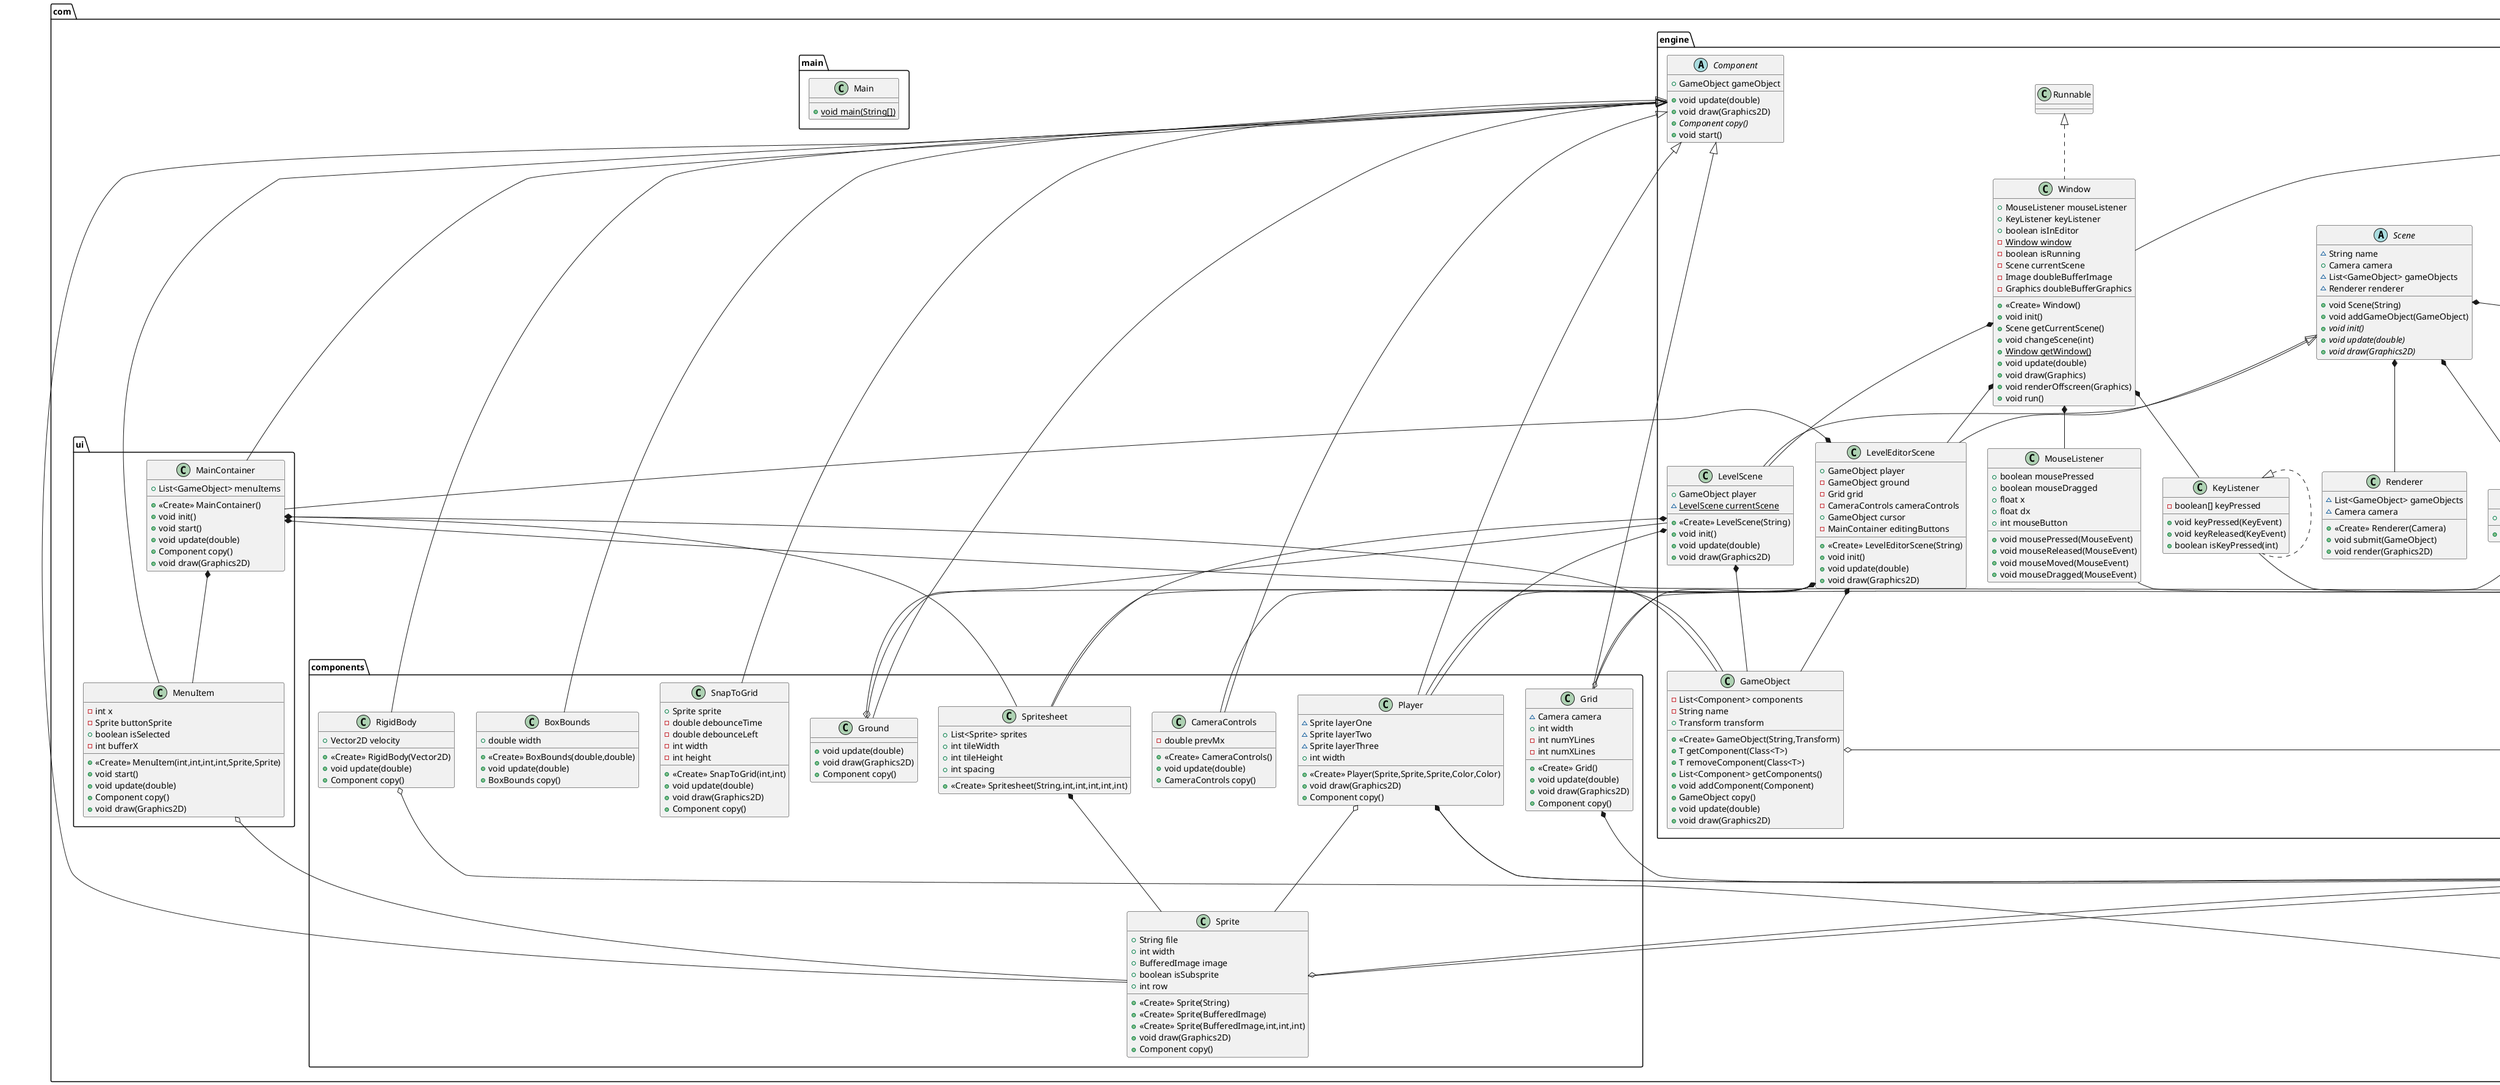 @startuml
class com.engine.Camera {
+ Vector2D position
+ <<Create>> Camera(Vector2D)
}
abstract class com.engine.Component {
+ GameObject gameObject
+ void update(double)
+ void draw(Graphics2D)
+ {abstract}Component copy()
+ void start()
}
class com.util.AssetPool {
~ {static} Map<String,Sprite> sprites
+ {static} boolean hasSprite(String)
+ {static} Sprite getSprite(String)
+ {static} void addSprite(String,Sprite)
}
class com.util.Vector2D {
+ double x
+ <<Create>> Vector2D(double,double)
+ <<Create>> Vector2D()
+ Vector2D copy()
}
abstract class com.engine.Scene {
~ String name
+ Camera camera
~ List<GameObject> gameObjects
~ Renderer renderer
+ void Scene(String)
+ void addGameObject(GameObject)
+ {abstract}void init()
+ {abstract}void update(double)
+ {abstract}void draw(Graphics2D)
}
class com.util.Constants {
+ {static} int SCREEN_WIDTH
+ {static} int SCREEN_HEIGHT
+ {static} String SCREEN_TITLE
+ {static} int PLAYER_HEIGHT
+ {static} int PLAYER_WIDTH
+ {static} int GROUND_Y
+ {static} int CAMERA_OFFSET_X
+ {static} int CAMERA_OFFSET_Y
+ {static} int CAMERA_OFFSET_GROUND_Y
+ {static} double GRAVITY
+ {static} double TERMINAL_VELOCITY
+ {static} int TILE_HEIGHT
+ {static} int TILE_WIDTH
+ {static} int BUTTON_OFFSET_X
+ {static} int BUTTON_OFFSET_Y
+ {static} int BUTTON_SPACING_HZ
+ {static} int BUTTON_SPACING_VT
+ {static} int BUTTON_HEIGHT
+ {static} int BUTTON_WIDTH
}
class com.engine.LevelEditorScene {
+ GameObject player
- GameObject ground
- Grid grid
- CameraControls cameraControls
+ GameObject cursor
- MainContainer editingButtons
+ <<Create>> LevelEditorScene(String)
+ void init()
+ void update(double)
+ void draw(Graphics2D)
}
class com.components.RigidBody {
+ Vector2D velocity
+ <<Create>> RigidBody(Vector2D)
+ void update(double)
+ Component copy()
}
class com.engine.KeyListener {
- boolean[] keyPressed
+ void keyPressed(KeyEvent)
+ void keyReleased(KeyEvent)
+ boolean isKeyPressed(int)
}
class com.components.CameraControls {
- double prevMx
+ <<Create>> CameraControls()
+ void update(double)
+ CameraControls copy()
}
class com.util.Time {
+ {static} double timeStarted
+ {static} double getTime()
}
class com.engine.LevelScene {
+ GameObject player
~ {static} LevelScene currentScene
+ <<Create>> LevelScene(String)
+ void init()
+ void update(double)
+ void draw(Graphics2D)
}
class com.components.Grid {
~ Camera camera
+ int width
- int numYLines
- int numXLines
+ <<Create>> Grid()
+ void update(double)
+ void draw(Graphics2D)
+ Component copy()
}
class com.main.Main {
+ {static} void main(String[])
}
class com.ui.MainContainer {
+ List<GameObject> menuItems
+ <<Create>> MainContainer()
+ void init()
+ void start()
+ void update(double)
+ Component copy()
+ void draw(Graphics2D)
}
class com.components.Spritesheet {
+ List<Sprite> sprites
+ int tileWidth
+ int tileHeight
+ int spacing
+ <<Create>> Spritesheet(String,int,int,int,int,int)
}
class com.engine.GameObject {
- List<Component> components
- String name
+ Transform transform
+ <<Create>> GameObject(String,Transform)
+ T getComponent(Class<T>)
+ T removeComponent(Class<T>)
+ List<Component> getComponents()
+ void addComponent(Component)
+ GameObject copy()
+ void update(double)
+ void draw(Graphics2D)
}
class com.components.BoxBounds {
+ double width
+ <<Create>> BoxBounds(double,double)
+ void update(double)
+ BoxBounds copy()
}
class com.components.SnapToGrid {
+ Sprite sprite
- double debounceTime
- double debounceLeft
- int width
- int height
+ <<Create>> SnapToGrid(int,int)
+ void update(double)
+ void draw(Graphics2D)
+ Component copy()
}
class com.engine.Window {
+ MouseListener mouseListener
+ KeyListener keyListener
+ boolean isInEditor
- {static} Window window
- boolean isRunning
- Scene currentScene
- Image doubleBufferImage
- Graphics doubleBufferGraphics
+ <<Create>> Window()
+ void init()
+ Scene getCurrentScene()
+ void changeScene(int)
+ {static} Window getWindow()
+ void update(double)
+ void draw(Graphics)
+ void renderOffscreen(Graphics)
+ void run()
}
class com.components.Sprite {
+ String file
+ int width
+ BufferedImage image
+ boolean isSubsprite
+ int row
+ <<Create>> Sprite(String)
+ <<Create>> Sprite(BufferedImage)
+ <<Create>> Sprite(BufferedImage,int,int,int)
+ void draw(Graphics2D)
+ Component copy()
}
class com.engine.MouseListener {
+ boolean mousePressed
+ boolean mouseDragged
+ float x
+ float dx
+ int mouseButton
+ void mousePressed(MouseEvent)
+ void mouseReleased(MouseEvent)
+ void mouseMoved(MouseEvent)
+ void mouseDragged(MouseEvent)
}
class com.components.Ground {
+ void update(double)
+ void draw(Graphics2D)
+ Component copy()
}
class com.ui.MenuItem {
- int x
- Sprite buttonSprite
+ boolean isSelected
- int bufferX
+ <<Create>> MenuItem(int,int,int,int,Sprite,Sprite)
+ void start()
+ void update(double)
+ Component copy()
+ void draw(Graphics2D)
}
class com.components.Player {
~ Sprite layerOne
~ Sprite layerTwo
~ Sprite layerThree
+ int width
+ <<Create>> Player(Sprite,Sprite,Sprite,Color,Color)
+ void draw(Graphics2D)
+ Component copy()
}
class com.engine.Renderer {
~ List<GameObject> gameObjects
~ Camera camera
+ <<Create>> Renderer(Camera)
+ void submit(GameObject)
+ void render(Graphics2D)
}
class com.util.Transform {
+ Vector2D position
+ double rotation
+ Vector2D scale
+ <<Create>> Transform(Vector2D)
+ Transform copy()
+ String toString()
}

'------------------------------------------------
' Inheritance
'------------------------------------------------

com.engine.Scene <|-- com.engine.LevelEditorScene
com.engine.Scene <|-- com.engine.LevelScene

com.engine.KeyListener <|.. com.engine.KeyListener
java.awt.event.KeyAdapter <|-- com.engine.KeyListener

java.awt.event.MouseAdapter <|-- com.engine.MouseListener

com.engine.Component <|-- com.components.CameraControls
com.engine.Component <|-- com.components.RigidBody
com.engine.Component <|-- com.components.Grid
com.engine.Component <|-- com.ui.MainContainer
com.engine.Component <|-- com.components.BoxBounds
com.engine.Component <|-- com.components.SnapToGrid
com.engine.Component <|-- com.components.Sprite
com.engine.Component <|-- com.components.Ground
com.engine.Component <|-- com.ui.MenuItem
com.engine.Component <|-- com.components.Player

com.engine.Runnable <|.. com.engine.Window

javax.swing.JFrame <|-- com.engine.Window

'------------------------------------------------
' Agregation
'------------------------------------------------

com.components.Player o-- com.components.Sprite

com.components.Grid o-- com.engine.Camera

com.components.Ground o-- com.engine.LevelScene
com.components.Ground o-- com.engine.GameObject

com.components.RigidBody o-- com.util.Vector2D

com.components.Sprite o-- java.awt.image.BufferedImage

com.engine.Camera o-- com.util.Vector2D

com.engine.GameObject o-- com.util.Transform

com.ui.MenuItem o-- com.components.Sprite

com.util.Transform o--  com.util.Vector2D

'------------------------------------------------
' Composition
'------------------------------------------------

com.components.Grid *-- java.awt.geom.AffineTransform

com.components.Player *-- java.awt.paint.Color
com.components.Player *-- java.awt.geom.AffineTransform

com.components.Spritesheet *-- com.components.Sprite

com.engine.LevelEditorScene *-- com.components.Grid
com.engine.LevelEditorScene *-- com.components.CameraControls
com.engine.LevelEditorScene *-- com.engine.GameObject
com.engine.LevelEditorScene *-- com.components.Spritesheet
com.engine.LevelEditorScene *-- com.components.Player
com.engine.LevelEditorScene *-- com.ui.MainContainer

com.engine.LevelScene *-- com.components.Spritesheet
com.engine.LevelScene *-- com.engine.GameObject
com.engine.LevelScene *-- com.components.Player

com.engine.Scene *-- com.engine.Camera
com.engine.Scene *-- java.util.ArrayList
com.engine.Scene *-- com.engine.Renderer

com.engine.Window *-- com.engine.MouseListener
com.engine.Window *-- com.engine.KeyListener
com.engine.Window *-- com.engine.LevelEditorScene
com.engine.Window *-- com.engine.LevelScene

com.ui.MainContainer *-- java.util.ArrayList
com.ui.MainContainer *-- com.components.Spritesheet
com.ui.MainContainer *-- com.engine.GameObject
com.ui.MainContainer *-- com.ui.MenuItem

com.util.AssetPool *-- java.io.File
com.util.AssetPool *-- com.components.Sprite
com.util.AssetPool *-- java.util.HashMap

com.util.Transform *-- com.util.Vector2D

@enduml